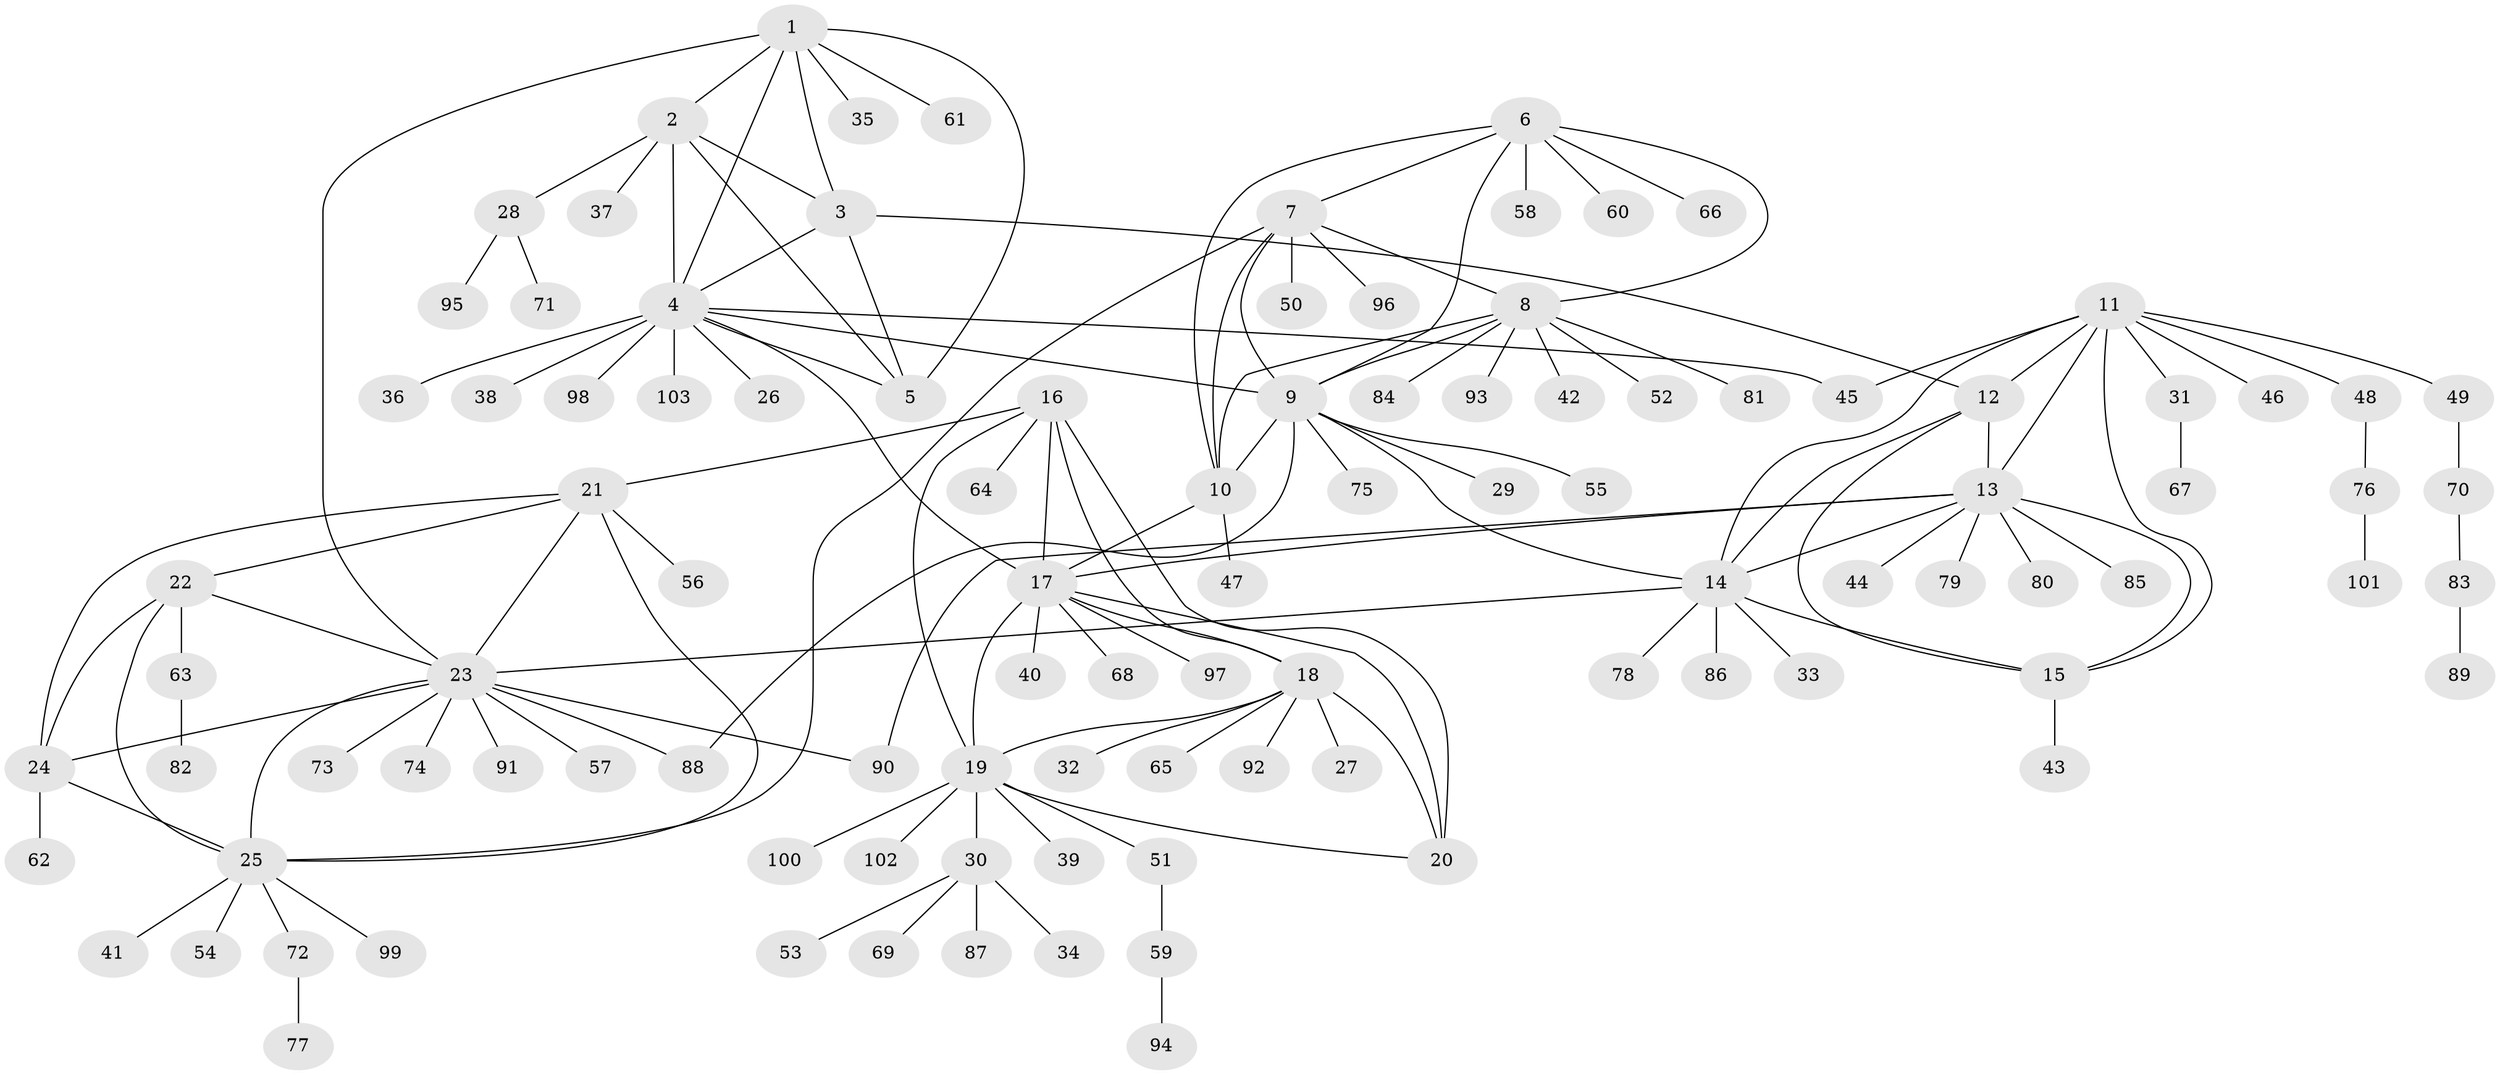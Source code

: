 // coarse degree distribution, {5: 0.08196721311475409, 4: 0.04918032786885246, 8: 0.04918032786885246, 13: 0.01639344262295082, 7: 0.01639344262295082, 9: 0.01639344262295082, 10: 0.01639344262295082, 3: 0.04918032786885246, 12: 0.01639344262295082, 1: 0.639344262295082, 2: 0.04918032786885246}
// Generated by graph-tools (version 1.1) at 2025/19/03/04/25 18:19:57]
// undirected, 103 vertices, 141 edges
graph export_dot {
graph [start="1"]
  node [color=gray90,style=filled];
  1;
  2;
  3;
  4;
  5;
  6;
  7;
  8;
  9;
  10;
  11;
  12;
  13;
  14;
  15;
  16;
  17;
  18;
  19;
  20;
  21;
  22;
  23;
  24;
  25;
  26;
  27;
  28;
  29;
  30;
  31;
  32;
  33;
  34;
  35;
  36;
  37;
  38;
  39;
  40;
  41;
  42;
  43;
  44;
  45;
  46;
  47;
  48;
  49;
  50;
  51;
  52;
  53;
  54;
  55;
  56;
  57;
  58;
  59;
  60;
  61;
  62;
  63;
  64;
  65;
  66;
  67;
  68;
  69;
  70;
  71;
  72;
  73;
  74;
  75;
  76;
  77;
  78;
  79;
  80;
  81;
  82;
  83;
  84;
  85;
  86;
  87;
  88;
  89;
  90;
  91;
  92;
  93;
  94;
  95;
  96;
  97;
  98;
  99;
  100;
  101;
  102;
  103;
  1 -- 2;
  1 -- 3;
  1 -- 4;
  1 -- 5;
  1 -- 23;
  1 -- 35;
  1 -- 61;
  2 -- 3;
  2 -- 4;
  2 -- 5;
  2 -- 28;
  2 -- 37;
  3 -- 4;
  3 -- 5;
  3 -- 12;
  4 -- 5;
  4 -- 9;
  4 -- 17;
  4 -- 26;
  4 -- 36;
  4 -- 38;
  4 -- 45;
  4 -- 98;
  4 -- 103;
  6 -- 7;
  6 -- 8;
  6 -- 9;
  6 -- 10;
  6 -- 58;
  6 -- 60;
  6 -- 66;
  7 -- 8;
  7 -- 9;
  7 -- 10;
  7 -- 25;
  7 -- 50;
  7 -- 96;
  8 -- 9;
  8 -- 10;
  8 -- 42;
  8 -- 52;
  8 -- 81;
  8 -- 84;
  8 -- 93;
  9 -- 10;
  9 -- 14;
  9 -- 29;
  9 -- 55;
  9 -- 75;
  9 -- 88;
  10 -- 17;
  10 -- 47;
  11 -- 12;
  11 -- 13;
  11 -- 14;
  11 -- 15;
  11 -- 31;
  11 -- 45;
  11 -- 46;
  11 -- 48;
  11 -- 49;
  12 -- 13;
  12 -- 14;
  12 -- 15;
  13 -- 14;
  13 -- 15;
  13 -- 17;
  13 -- 44;
  13 -- 79;
  13 -- 80;
  13 -- 85;
  13 -- 90;
  14 -- 15;
  14 -- 23;
  14 -- 33;
  14 -- 78;
  14 -- 86;
  15 -- 43;
  16 -- 17;
  16 -- 18;
  16 -- 19;
  16 -- 20;
  16 -- 21;
  16 -- 64;
  17 -- 18;
  17 -- 19;
  17 -- 20;
  17 -- 40;
  17 -- 68;
  17 -- 97;
  18 -- 19;
  18 -- 20;
  18 -- 27;
  18 -- 32;
  18 -- 65;
  18 -- 92;
  19 -- 20;
  19 -- 30;
  19 -- 39;
  19 -- 51;
  19 -- 100;
  19 -- 102;
  21 -- 22;
  21 -- 23;
  21 -- 24;
  21 -- 25;
  21 -- 56;
  22 -- 23;
  22 -- 24;
  22 -- 25;
  22 -- 63;
  23 -- 24;
  23 -- 25;
  23 -- 57;
  23 -- 73;
  23 -- 74;
  23 -- 88;
  23 -- 90;
  23 -- 91;
  24 -- 25;
  24 -- 62;
  25 -- 41;
  25 -- 54;
  25 -- 72;
  25 -- 99;
  28 -- 71;
  28 -- 95;
  30 -- 34;
  30 -- 53;
  30 -- 69;
  30 -- 87;
  31 -- 67;
  48 -- 76;
  49 -- 70;
  51 -- 59;
  59 -- 94;
  63 -- 82;
  70 -- 83;
  72 -- 77;
  76 -- 101;
  83 -- 89;
}
